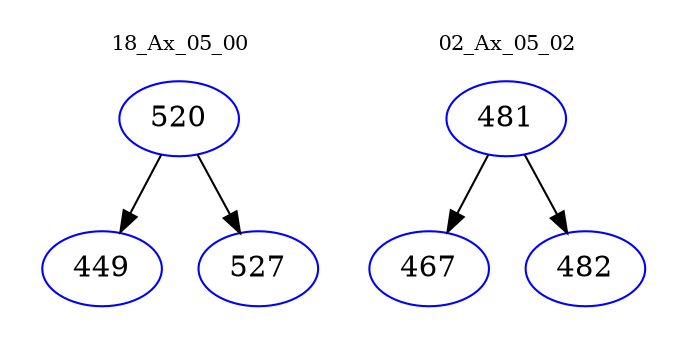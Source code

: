 digraph{
subgraph cluster_0 {
color = white
label = "18_Ax_05_00";
fontsize=10;
T0_520 [label="520", color="blue"]
T0_520 -> T0_449 [color="black"]
T0_449 [label="449", color="blue"]
T0_520 -> T0_527 [color="black"]
T0_527 [label="527", color="blue"]
}
subgraph cluster_1 {
color = white
label = "02_Ax_05_02";
fontsize=10;
T1_481 [label="481", color="blue"]
T1_481 -> T1_467 [color="black"]
T1_467 [label="467", color="blue"]
T1_481 -> T1_482 [color="black"]
T1_482 [label="482", color="blue"]
}
}
